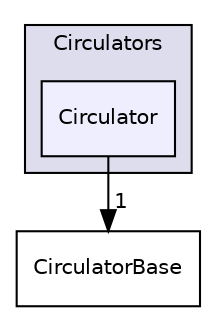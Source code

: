 digraph "src/OpenFOAM/containers/Circulators/Circulator" {
  bgcolor=transparent;
  compound=true
  node [ fontsize="10", fontname="Helvetica"];
  edge [ labelfontsize="10", labelfontname="Helvetica"];
  subgraph clusterdir_95a7e81c1594d83c19708405d7dbc74d {
    graph [ bgcolor="#ddddee", pencolor="black", label="Circulators" fontname="Helvetica", fontsize="10", URL="dir_95a7e81c1594d83c19708405d7dbc74d.html"]
  dir_fbca522c764ef419cb51e218ce0f8ebc [shape=box, label="Circulator", style="filled", fillcolor="#eeeeff", pencolor="black", URL="dir_fbca522c764ef419cb51e218ce0f8ebc.html"];
  }
  dir_a82de541a3ae3ff38b30bc16fbb29fe5 [shape=box label="CirculatorBase" URL="dir_a82de541a3ae3ff38b30bc16fbb29fe5.html"];
  dir_fbca522c764ef419cb51e218ce0f8ebc->dir_a82de541a3ae3ff38b30bc16fbb29fe5 [headlabel="1", labeldistance=1.5 headhref="dir_001903_001904.html"];
}

